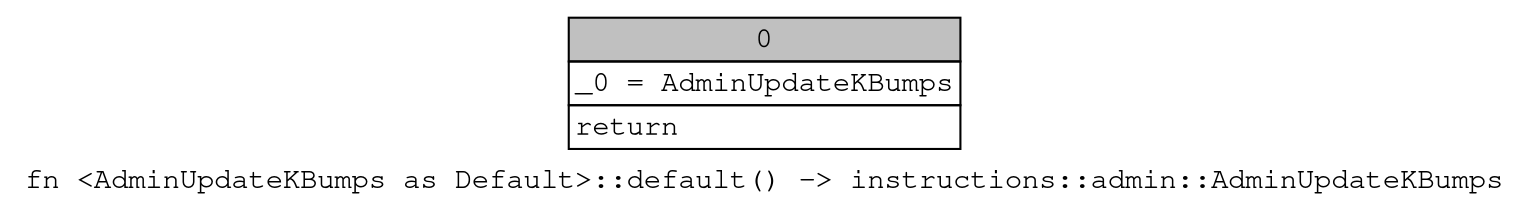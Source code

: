 digraph Mir_0_7060 {
    graph [fontname="Courier, monospace"];
    node [fontname="Courier, monospace"];
    edge [fontname="Courier, monospace"];
    label=<fn &lt;AdminUpdateKBumps as Default&gt;::default() -&gt; instructions::admin::AdminUpdateKBumps<br align="left"/>>;
    bb0__0_7060 [shape="none", label=<<table border="0" cellborder="1" cellspacing="0"><tr><td bgcolor="gray" align="center" colspan="1">0</td></tr><tr><td align="left" balign="left">_0 = AdminUpdateKBumps<br/></td></tr><tr><td align="left">return</td></tr></table>>];
}
